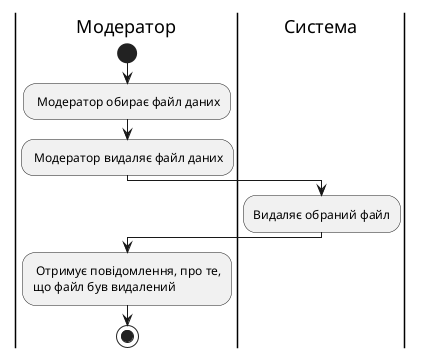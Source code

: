 @startuml EditAction


skinparam	shadowing false
skinparam Note {
	BackgroundColor #f85658
	FontColor #ffffff
}


|Модератор|
start
: Модератор обирає файл даних;
: Модератор видаляє файл даних;

|Система|
:Видаляє обраний файл;

|Модератор|
: Отримує повідомлення, про те,
що файл був видалений;

stop;
@enduml
